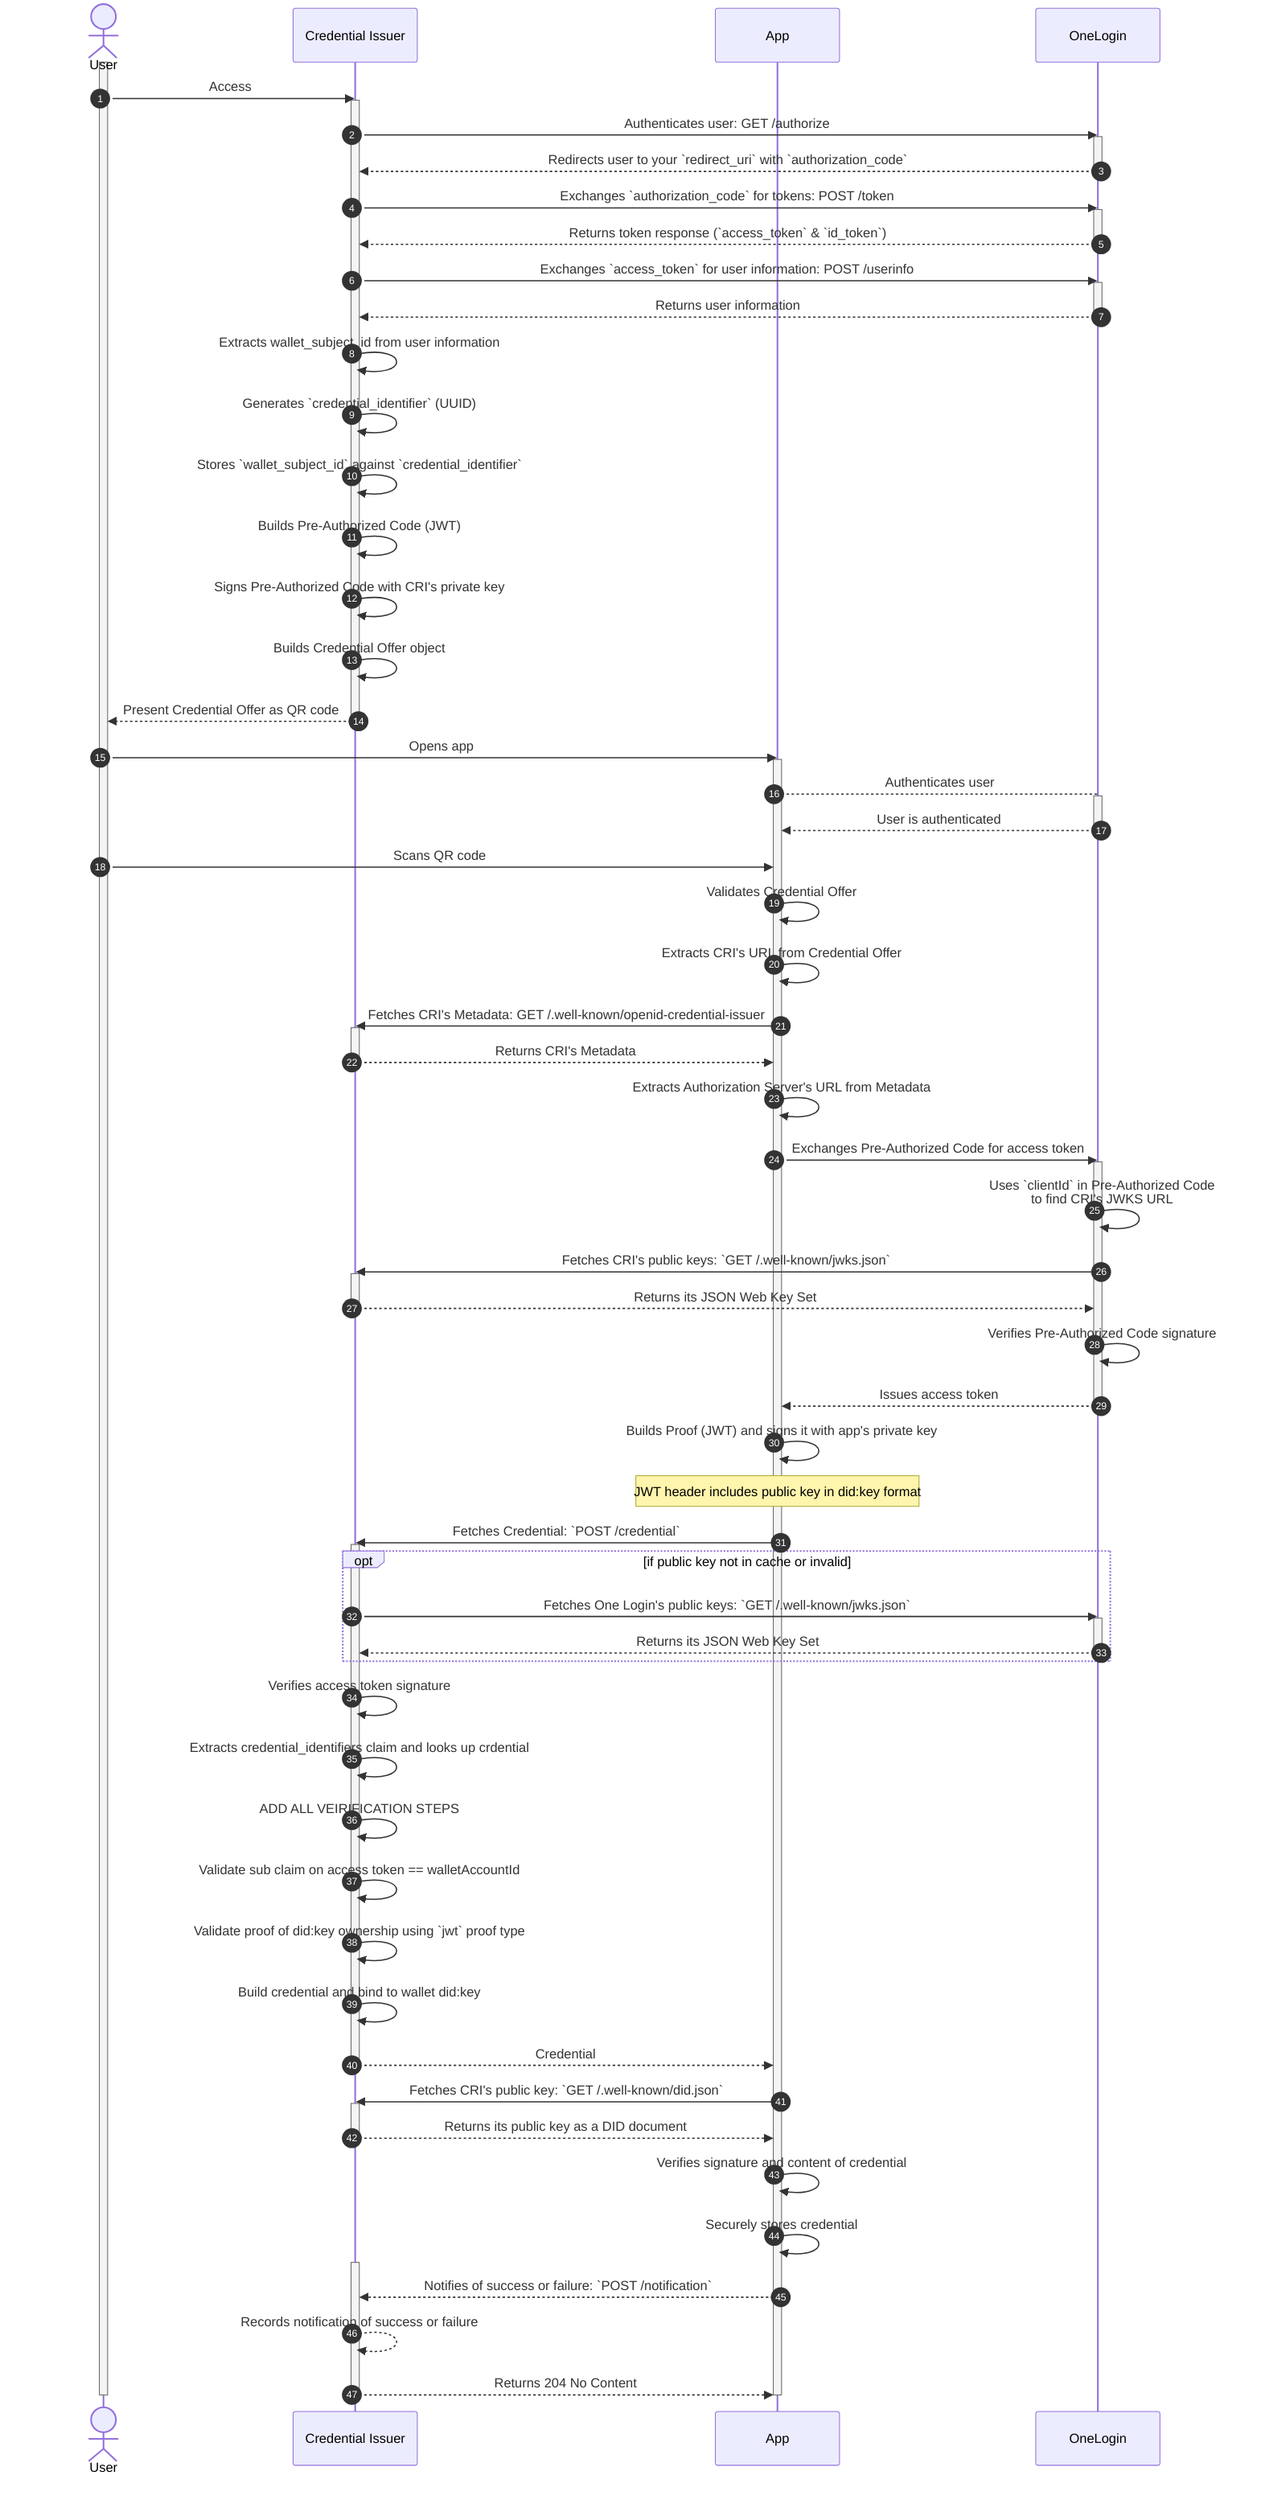 sequenceDiagram
    autonumber
    actor User as User
    participant CRI as Credential Issuer
    participant App as App
    participant OneLogin as OneLogin
    activate User
    User->>CRI: Access
    activate CRI
    CRI->>OneLogin: Authenticates user: GET /authorize
    activate OneLogin
    OneLogin-->>CRI: Redirects user to your `redirect_uri` with `authorization_code`
    deactivate OneLogin
    CRI->>OneLogin: Exchanges `authorization_code` for tokens: POST /token
    activate OneLogin
    OneLogin-->>CRI: Returns token response (`access_token` & `id_token`)
    deactivate OneLogin
    CRI->>OneLogin: Exchanges `access_token` for user information: POST /userinfo
    activate OneLogin
    OneLogin-->>CRI: Returns user information
    deactivate OneLogin
    CRI->>CRI: Extracts wallet_subject_id from user information
    CRI->>CRI: Generates `credential_identifier` (UUID)
    CRI->>CRI: Stores `wallet_subject_id` against `credential_identifier`
    CRI->>CRI: Builds Pre-Authorized Code (JWT)
    CRI->>CRI: Signs Pre-Authorized Code with CRI's private key
    CRI->>CRI: Builds Credential Offer object
    CRI-->>User: Present Credential Offer as QR code
    deactivate CRI
    User->>App: Opens app
    activate App
    App-->OneLogin: Authenticates user
    activate OneLogin
    OneLogin-->>App: User is authenticated
    deactivate OneLogin
    User->>App: Scans QR code
    App->>App: Validates Credential Offer
    App->>App: Extracts CRI's URL from Credential Offer
    App->>CRI: Fetches CRI's Metadata: GET /.well-known/openid-credential-issuer
    activate CRI
    CRI-->>App: Returns CRI's Metadata
    deactivate CRI
    App->>App: Extracts Authorization Server's URL from Metadata
    App->>OneLogin: Exchanges Pre-Authorized Code for access token
    activate OneLogin
    OneLogin->>OneLogin: Uses `clientId` in  Pre-Authorized Code<br> to find CRI's JWKS URL
    OneLogin->>CRI: Fetches CRI's public keys: `GET /.well-known/jwks.json`
    activate CRI
    CRI-->>OneLogin: Returns its JSON Web Key Set
    deactivate CRI
    OneLogin->>OneLogin: Verifies Pre-Authorized Code signature
    OneLogin-->>App: Issues access token
    deactivate OneLogin
    App->>App: Builds Proof (JWT) and signs it with app's private key
    note over App: JWT header includes public key in did:key format
    App->>CRI: Fetches Credential: `POST /credential`
    activate CRI
    opt if public key not in cache or invalid
        CRI->>OneLogin: Fetches One Login's public keys: `GET /.well-known/jwks.json`
        activate OneLogin
        OneLogin-->>CRI: Returns its JSON Web Key Set
        deactivate OneLogin
    end
    CRI->>CRI: Verifies access token signature
    CRI->>CRI: Extracts credential_identifiers claim and looks up crdential
    CRI->>CRI: ADD ALL VEIRIFICATION STEPS
    CRI->>CRI: Validate sub claim on access token == walletAccountId
    CRI->>CRI: Validate proof of did:key ownership using `jwt` proof type
    CRI->>CRI: Build credential and bind to wallet did:key
    CRI-->>App: Credential
    deactivate CRI
    App->>CRI: Fetches CRI's public key: `GET /.well-known/did.json`
    activate CRI
    CRI-->>App: Returns its public key as a DID document
    deactivate CRI
    App->>App: Verifies signature and content of credential
    App->>App: Securely stores credential
    activate CRI
    App-->>CRI: Notifies of success or failure: `POST /notification`
    CRI-->>CRI: Records notification of success or failure
    CRI-->>App: Returns 204 No Content
    deactivate CRI
    deactivate App
    deactivate User